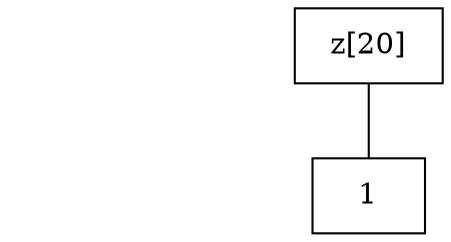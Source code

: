 digraph "DD" {
size = "7.5,10"
center = true;
edge [dir = none];
{ node [shape = plaintext];
  edge [style = invis];
  "CONST NODES" [style = invis];
"CONST NODES"; 
}
{ rank = same; node [shape = box]; edge [style = invis];
"  z[20]  "; }
{ rank = same; "CONST NODES";
{ node [shape = box]; "(nil)";
}
}
"  z[20]  " -> "(nil)" [style = solid];
"(nil)" [label = "1"];
}
